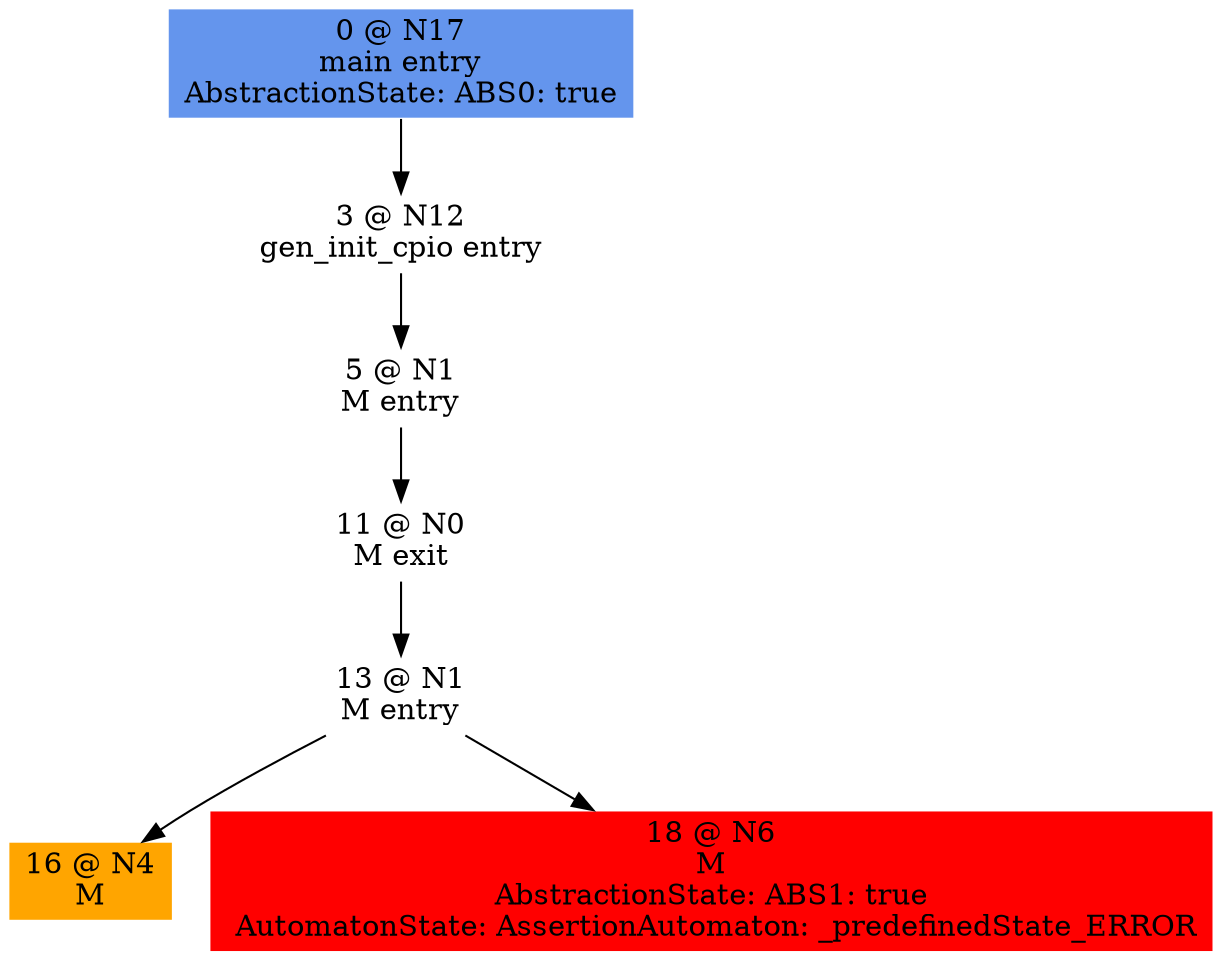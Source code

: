 digraph ARG {
node [style="filled" shape="box" color="white"]
0 [fillcolor="cornflowerblue" label="0 @ N17\nmain entry\nAbstractionState: ABS0: true" id="0"]
3 [label="3 @ N12\ngen_init_cpio entry\n" id="3"]
5 [label="5 @ N1\nM entry\n" id="5"]
11 [label="11 @ N0\nM exit\n" id="11"]
13 [label="13 @ N1\nM entry\n" id="13"]
16 [fillcolor="orange" label="16 @ N4\nM\n" id="16"]
18 [fillcolor="red" label="18 @ N6\nM\nAbstractionState: ABS1: true
 AutomatonState: AssertionAutomaton: _predefinedState_ERROR" id="18"]
0 -> 3 []
3 -> 5 []
5 -> 11 []
11 -> 13 []
13 -> 18 []
13 -> 16 []
}
